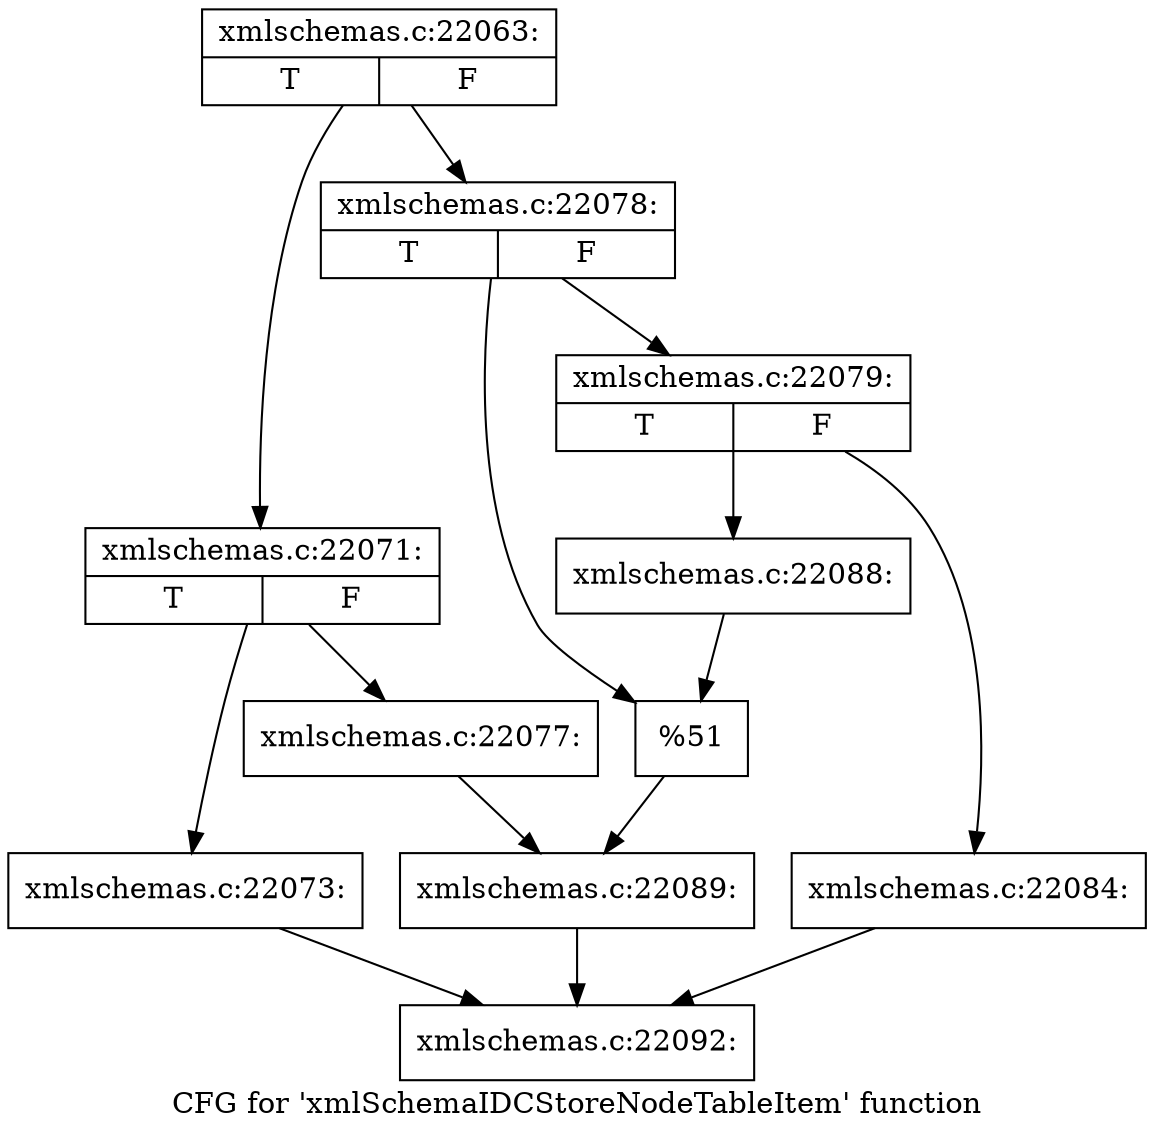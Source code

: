 digraph "CFG for 'xmlSchemaIDCStoreNodeTableItem' function" {
	label="CFG for 'xmlSchemaIDCStoreNodeTableItem' function";

	Node0x55ccce0 [shape=record,label="{xmlschemas.c:22063:|{<s0>T|<s1>F}}"];
	Node0x55ccce0 -> Node0x55cc700;
	Node0x55ccce0 -> Node0x55cc7a0;
	Node0x55cc700 [shape=record,label="{xmlschemas.c:22071:|{<s0>T|<s1>F}}"];
	Node0x55cc700 -> Node0x55d3800;
	Node0x55cc700 -> Node0x55d3850;
	Node0x55d3800 [shape=record,label="{xmlschemas.c:22073:}"];
	Node0x55d3800 -> Node0x55cc9e0;
	Node0x55d3850 [shape=record,label="{xmlschemas.c:22077:}"];
	Node0x55d3850 -> Node0x55cc750;
	Node0x55cc7a0 [shape=record,label="{xmlschemas.c:22078:|{<s0>T|<s1>F}}"];
	Node0x55cc7a0 -> Node0x55d45b0;
	Node0x55cc7a0 -> Node0x55d4600;
	Node0x55d45b0 [shape=record,label="{xmlschemas.c:22079:|{<s0>T|<s1>F}}"];
	Node0x55d45b0 -> Node0x55d5830;
	Node0x55d45b0 -> Node0x55d5880;
	Node0x55d5830 [shape=record,label="{xmlschemas.c:22084:}"];
	Node0x55d5830 -> Node0x55cc9e0;
	Node0x55d5880 [shape=record,label="{xmlschemas.c:22088:}"];
	Node0x55d5880 -> Node0x55d4600;
	Node0x55d4600 [shape=record,label="{%51}"];
	Node0x55d4600 -> Node0x55cc750;
	Node0x55cc750 [shape=record,label="{xmlschemas.c:22089:}"];
	Node0x55cc750 -> Node0x55cc9e0;
	Node0x55cc9e0 [shape=record,label="{xmlschemas.c:22092:}"];
}
